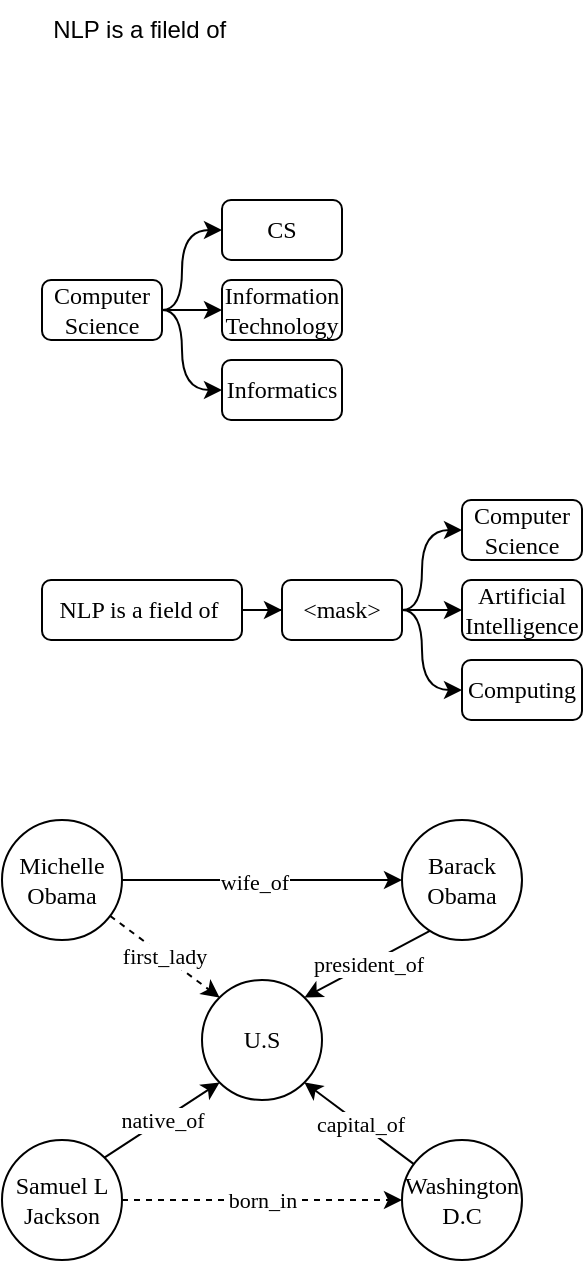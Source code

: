 <mxfile version="21.3.0" type="google">
  <diagram name="Page-1" id="odbAgLx99WjECu4XQ6fx">
    <mxGraphModel grid="1" page="1" gridSize="10" guides="1" tooltips="1" connect="1" arrows="1" fold="1" pageScale="1" pageWidth="827" pageHeight="1169" math="0" shadow="0">
      <root>
        <mxCell id="0" />
        <mxCell id="1" parent="0" />
        <mxCell id="b0Qc9LFWlHygsMem2bAA-1" value="NLP is a fileld of&amp;nbsp;" style="text;html=1;align=center;verticalAlign=middle;resizable=0;points=[];autosize=1;strokeColor=none;fillColor=none;" vertex="1" parent="1">
          <mxGeometry x="35" y="120" width="110" height="30" as="geometry" />
        </mxCell>
        <mxCell id="b0Qc9LFWlHygsMem2bAA-9" style="edgeStyle=orthogonalEdgeStyle;rounded=0;orthogonalLoop=1;jettySize=auto;html=1;" edge="1" parent="1" source="b0Qc9LFWlHygsMem2bAA-10" target="b0Qc9LFWlHygsMem2bAA-14">
          <mxGeometry relative="1" as="geometry" />
        </mxCell>
        <mxCell id="b0Qc9LFWlHygsMem2bAA-10" value="&lt;font face=&quot;Times New Roman&quot;&gt;NLP is a field of&amp;nbsp;&lt;/font&gt;" style="rounded=1;whiteSpace=wrap;html=1;" vertex="1" parent="1">
          <mxGeometry x="40" y="410" width="100" height="30" as="geometry" />
        </mxCell>
        <mxCell id="b0Qc9LFWlHygsMem2bAA-11" style="edgeStyle=orthogonalEdgeStyle;orthogonalLoop=1;jettySize=auto;html=1;entryX=0;entryY=0.5;entryDx=0;entryDy=0;curved=1;" edge="1" parent="1" source="b0Qc9LFWlHygsMem2bAA-14" target="b0Qc9LFWlHygsMem2bAA-15">
          <mxGeometry relative="1" as="geometry">
            <Array as="points">
              <mxPoint x="230" y="425" />
              <mxPoint x="230" y="385" />
            </Array>
          </mxGeometry>
        </mxCell>
        <mxCell id="b0Qc9LFWlHygsMem2bAA-12" style="edgeStyle=orthogonalEdgeStyle;rounded=0;orthogonalLoop=1;jettySize=auto;html=1;exitX=1;exitY=0.5;exitDx=0;exitDy=0;" edge="1" parent="1" source="b0Qc9LFWlHygsMem2bAA-14" target="b0Qc9LFWlHygsMem2bAA-16">
          <mxGeometry relative="1" as="geometry" />
        </mxCell>
        <mxCell id="b0Qc9LFWlHygsMem2bAA-13" style="edgeStyle=orthogonalEdgeStyle;orthogonalLoop=1;jettySize=auto;html=1;exitX=1;exitY=0.5;exitDx=0;exitDy=0;entryX=0;entryY=0.5;entryDx=0;entryDy=0;curved=1;" edge="1" parent="1" source="b0Qc9LFWlHygsMem2bAA-14" target="b0Qc9LFWlHygsMem2bAA-17">
          <mxGeometry relative="1" as="geometry">
            <Array as="points">
              <mxPoint x="230" y="425" />
              <mxPoint x="230" y="465" />
            </Array>
          </mxGeometry>
        </mxCell>
        <mxCell id="b0Qc9LFWlHygsMem2bAA-14" value="&lt;font face=&quot;Times New Roman&quot;&gt;&amp;lt;mask&amp;gt;&lt;/font&gt;" style="rounded=1;whiteSpace=wrap;html=1;" vertex="1" parent="1">
          <mxGeometry x="160" y="410" width="60" height="30" as="geometry" />
        </mxCell>
        <mxCell id="b0Qc9LFWlHygsMem2bAA-15" value="&lt;font face=&quot;Times New Roman&quot;&gt;Computer Science&lt;/font&gt;" style="rounded=1;whiteSpace=wrap;html=1;" vertex="1" parent="1">
          <mxGeometry x="250" y="370" width="60" height="30" as="geometry" />
        </mxCell>
        <mxCell id="b0Qc9LFWlHygsMem2bAA-16" value="&lt;font face=&quot;Times New Roman&quot;&gt;Artificial Intelligence&lt;/font&gt;" style="rounded=1;whiteSpace=wrap;html=1;" vertex="1" parent="1">
          <mxGeometry x="250" y="410" width="60" height="30" as="geometry" />
        </mxCell>
        <mxCell id="b0Qc9LFWlHygsMem2bAA-17" value="&lt;font face=&quot;Times New Roman&quot;&gt;Computing&lt;/font&gt;" style="rounded=1;whiteSpace=wrap;html=1;" vertex="1" parent="1">
          <mxGeometry x="250" y="450" width="60" height="30" as="geometry" />
        </mxCell>
        <mxCell id="b0Qc9LFWlHygsMem2bAA-20" style="edgeStyle=orthogonalEdgeStyle;orthogonalLoop=1;jettySize=auto;html=1;entryX=0;entryY=0.5;entryDx=0;entryDy=0;curved=1;" edge="1" parent="1" source="b0Qc9LFWlHygsMem2bAA-23" target="b0Qc9LFWlHygsMem2bAA-24">
          <mxGeometry relative="1" as="geometry">
            <Array as="points">
              <mxPoint x="110" y="275" />
              <mxPoint x="110" y="235" />
            </Array>
          </mxGeometry>
        </mxCell>
        <mxCell id="b0Qc9LFWlHygsMem2bAA-21" style="edgeStyle=orthogonalEdgeStyle;rounded=0;orthogonalLoop=1;jettySize=auto;html=1;exitX=1;exitY=0.5;exitDx=0;exitDy=0;" edge="1" parent="1" source="b0Qc9LFWlHygsMem2bAA-23" target="b0Qc9LFWlHygsMem2bAA-25">
          <mxGeometry relative="1" as="geometry" />
        </mxCell>
        <mxCell id="b0Qc9LFWlHygsMem2bAA-22" style="edgeStyle=orthogonalEdgeStyle;orthogonalLoop=1;jettySize=auto;html=1;exitX=1;exitY=0.5;exitDx=0;exitDy=0;entryX=0;entryY=0.5;entryDx=0;entryDy=0;curved=1;" edge="1" parent="1" source="b0Qc9LFWlHygsMem2bAA-23" target="b0Qc9LFWlHygsMem2bAA-26">
          <mxGeometry relative="1" as="geometry">
            <Array as="points">
              <mxPoint x="110" y="275" />
              <mxPoint x="110" y="315" />
            </Array>
          </mxGeometry>
        </mxCell>
        <mxCell id="b0Qc9LFWlHygsMem2bAA-23" value="&lt;font face=&quot;Times New Roman&quot;&gt;Computer Science&lt;/font&gt;" style="rounded=1;whiteSpace=wrap;html=1;" vertex="1" parent="1">
          <mxGeometry x="40" y="260" width="60" height="30" as="geometry" />
        </mxCell>
        <mxCell id="b0Qc9LFWlHygsMem2bAA-24" value="&lt;font face=&quot;Times New Roman&quot;&gt;CS&lt;/font&gt;" style="rounded=1;whiteSpace=wrap;html=1;" vertex="1" parent="1">
          <mxGeometry x="130" y="220" width="60" height="30" as="geometry" />
        </mxCell>
        <mxCell id="b0Qc9LFWlHygsMem2bAA-25" value="&lt;font face=&quot;Times New Roman&quot;&gt;Information Technology&lt;/font&gt;" style="rounded=1;whiteSpace=wrap;html=1;" vertex="1" parent="1">
          <mxGeometry x="130" y="260" width="60" height="30" as="geometry" />
        </mxCell>
        <mxCell id="b0Qc9LFWlHygsMem2bAA-26" value="&lt;font face=&quot;Times New Roman&quot;&gt;Informatics&lt;/font&gt;" style="rounded=1;whiteSpace=wrap;html=1;" vertex="1" parent="1">
          <mxGeometry x="130" y="300" width="60" height="30" as="geometry" />
        </mxCell>
        <mxCell id="G1oBBmj97trqaSzKhugJ-7" style="edgeStyle=orthogonalEdgeStyle;rounded=0;orthogonalLoop=1;jettySize=auto;html=1;fontFamily=Times New Roman;" edge="1" parent="1" source="G1oBBmj97trqaSzKhugJ-1">
          <mxGeometry relative="1" as="geometry">
            <mxPoint x="220" y="560" as="targetPoint" />
          </mxGeometry>
        </mxCell>
        <mxCell id="G1oBBmj97trqaSzKhugJ-8" value="wife_of" style="edgeLabel;html=1;align=center;verticalAlign=middle;resizable=0;points=[];fontFamily=Times New Roman;" connectable="0" vertex="1" parent="G1oBBmj97trqaSzKhugJ-7">
          <mxGeometry x="-0.07" y="-1" relative="1" as="geometry">
            <mxPoint as="offset" />
          </mxGeometry>
        </mxCell>
        <mxCell id="NWWuHpSFzsb2xl14Cn1J-3" value="first_lady" style="rounded=0;orthogonalLoop=1;jettySize=auto;html=1;entryX=0;entryY=0;entryDx=0;entryDy=0;fontFamily=Times New Roman;dashed=1;" edge="1" parent="1" source="G1oBBmj97trqaSzKhugJ-1" target="G1oBBmj97trqaSzKhugJ-3">
          <mxGeometry relative="1" as="geometry" />
        </mxCell>
        <mxCell id="G1oBBmj97trqaSzKhugJ-1" value="Michelle Obama" style="ellipse;whiteSpace=wrap;html=1;flipH=1;fontFamily=Times New Roman;" vertex="1" parent="1">
          <mxGeometry x="20" y="530" width="60" height="60" as="geometry" />
        </mxCell>
        <mxCell id="NWWuHpSFzsb2xl14Cn1J-4" value="president_of" style="rounded=0;orthogonalLoop=1;jettySize=auto;html=1;exitX=0.744;exitY=0.089;exitDx=0;exitDy=0;entryX=1;entryY=0;entryDx=0;entryDy=0;fontFamily=Times New Roman;exitPerimeter=0;" edge="1" parent="1" source="NWWuHpSFzsb2xl14Cn1J-8" target="G1oBBmj97trqaSzKhugJ-3">
          <mxGeometry relative="1" as="geometry">
            <mxPoint x="231.716" y="588.284" as="sourcePoint" />
          </mxGeometry>
        </mxCell>
        <mxCell id="G1oBBmj97trqaSzKhugJ-3" value="U.S" style="ellipse;whiteSpace=wrap;html=1;fontFamily=Times New Roman;" vertex="1" parent="1">
          <mxGeometry x="120" y="610" width="60" height="60" as="geometry" />
        </mxCell>
        <mxCell id="NWWuHpSFzsb2xl14Cn1J-2" value="native_of" style="rounded=0;orthogonalLoop=1;jettySize=auto;html=1;exitX=1;exitY=0;exitDx=0;exitDy=0;entryX=0;entryY=1;entryDx=0;entryDy=0;fontFamily=Times New Roman;" edge="1" parent="1" source="G1oBBmj97trqaSzKhugJ-4" target="G1oBBmj97trqaSzKhugJ-3">
          <mxGeometry relative="1" as="geometry" />
        </mxCell>
        <mxCell id="NWWuHpSFzsb2xl14Cn1J-9" style="edgeStyle=orthogonalEdgeStyle;rounded=0;orthogonalLoop=1;jettySize=auto;html=1;dashed=1;" edge="1" parent="1" source="G1oBBmj97trqaSzKhugJ-4" target="G1oBBmj97trqaSzKhugJ-5">
          <mxGeometry relative="1" as="geometry" />
        </mxCell>
        <mxCell id="NWWuHpSFzsb2xl14Cn1J-10" value="&lt;font face=&quot;Times New Roman&quot;&gt;born_in&lt;/font&gt;" style="edgeLabel;html=1;align=center;verticalAlign=middle;resizable=0;points=[];" connectable="0" vertex="1" parent="NWWuHpSFzsb2xl14Cn1J-9">
          <mxGeometry x="-0.207" relative="1" as="geometry">
            <mxPoint x="14" as="offset" />
          </mxGeometry>
        </mxCell>
        <mxCell id="G1oBBmj97trqaSzKhugJ-4" value="Samuel L Jackson" style="ellipse;whiteSpace=wrap;html=1;flipH=1;fontFamily=Times New Roman;" vertex="1" parent="1">
          <mxGeometry x="20" y="690" width="60" height="60" as="geometry" />
        </mxCell>
        <mxCell id="NWWuHpSFzsb2xl14Cn1J-5" value="capital_of" style="rounded=0;orthogonalLoop=1;jettySize=auto;html=1;entryX=1;entryY=1;entryDx=0;entryDy=0;fontFamily=Times New Roman;" edge="1" parent="1" source="G1oBBmj97trqaSzKhugJ-5" target="G1oBBmj97trqaSzKhugJ-3">
          <mxGeometry relative="1" as="geometry" />
        </mxCell>
        <mxCell id="G1oBBmj97trqaSzKhugJ-5" value="Washington D.C" style="ellipse;whiteSpace=wrap;html=1;flipH=1;flipV=1;fontFamily=Times New Roman;" vertex="1" parent="1">
          <mxGeometry x="220" y="690" width="60" height="60" as="geometry" />
        </mxCell>
        <mxCell id="NWWuHpSFzsb2xl14Cn1J-1" style="edgeStyle=orthogonalEdgeStyle;rounded=0;orthogonalLoop=1;jettySize=auto;html=1;exitX=0.5;exitY=1;exitDx=0;exitDy=0;fontFamily=Times New Roman;" edge="1" parent="1" source="G1oBBmj97trqaSzKhugJ-4" target="G1oBBmj97trqaSzKhugJ-4">
          <mxGeometry relative="1" as="geometry" />
        </mxCell>
        <mxCell id="NWWuHpSFzsb2xl14Cn1J-8" value="Barack Obama" style="ellipse;whiteSpace=wrap;html=1;flipH=1;flipV=1;fontFamily=Times New Roman;" vertex="1" parent="1">
          <mxGeometry x="220" y="530" width="60" height="60" as="geometry" />
        </mxCell>
      </root>
    </mxGraphModel>
  </diagram>
</mxfile>

